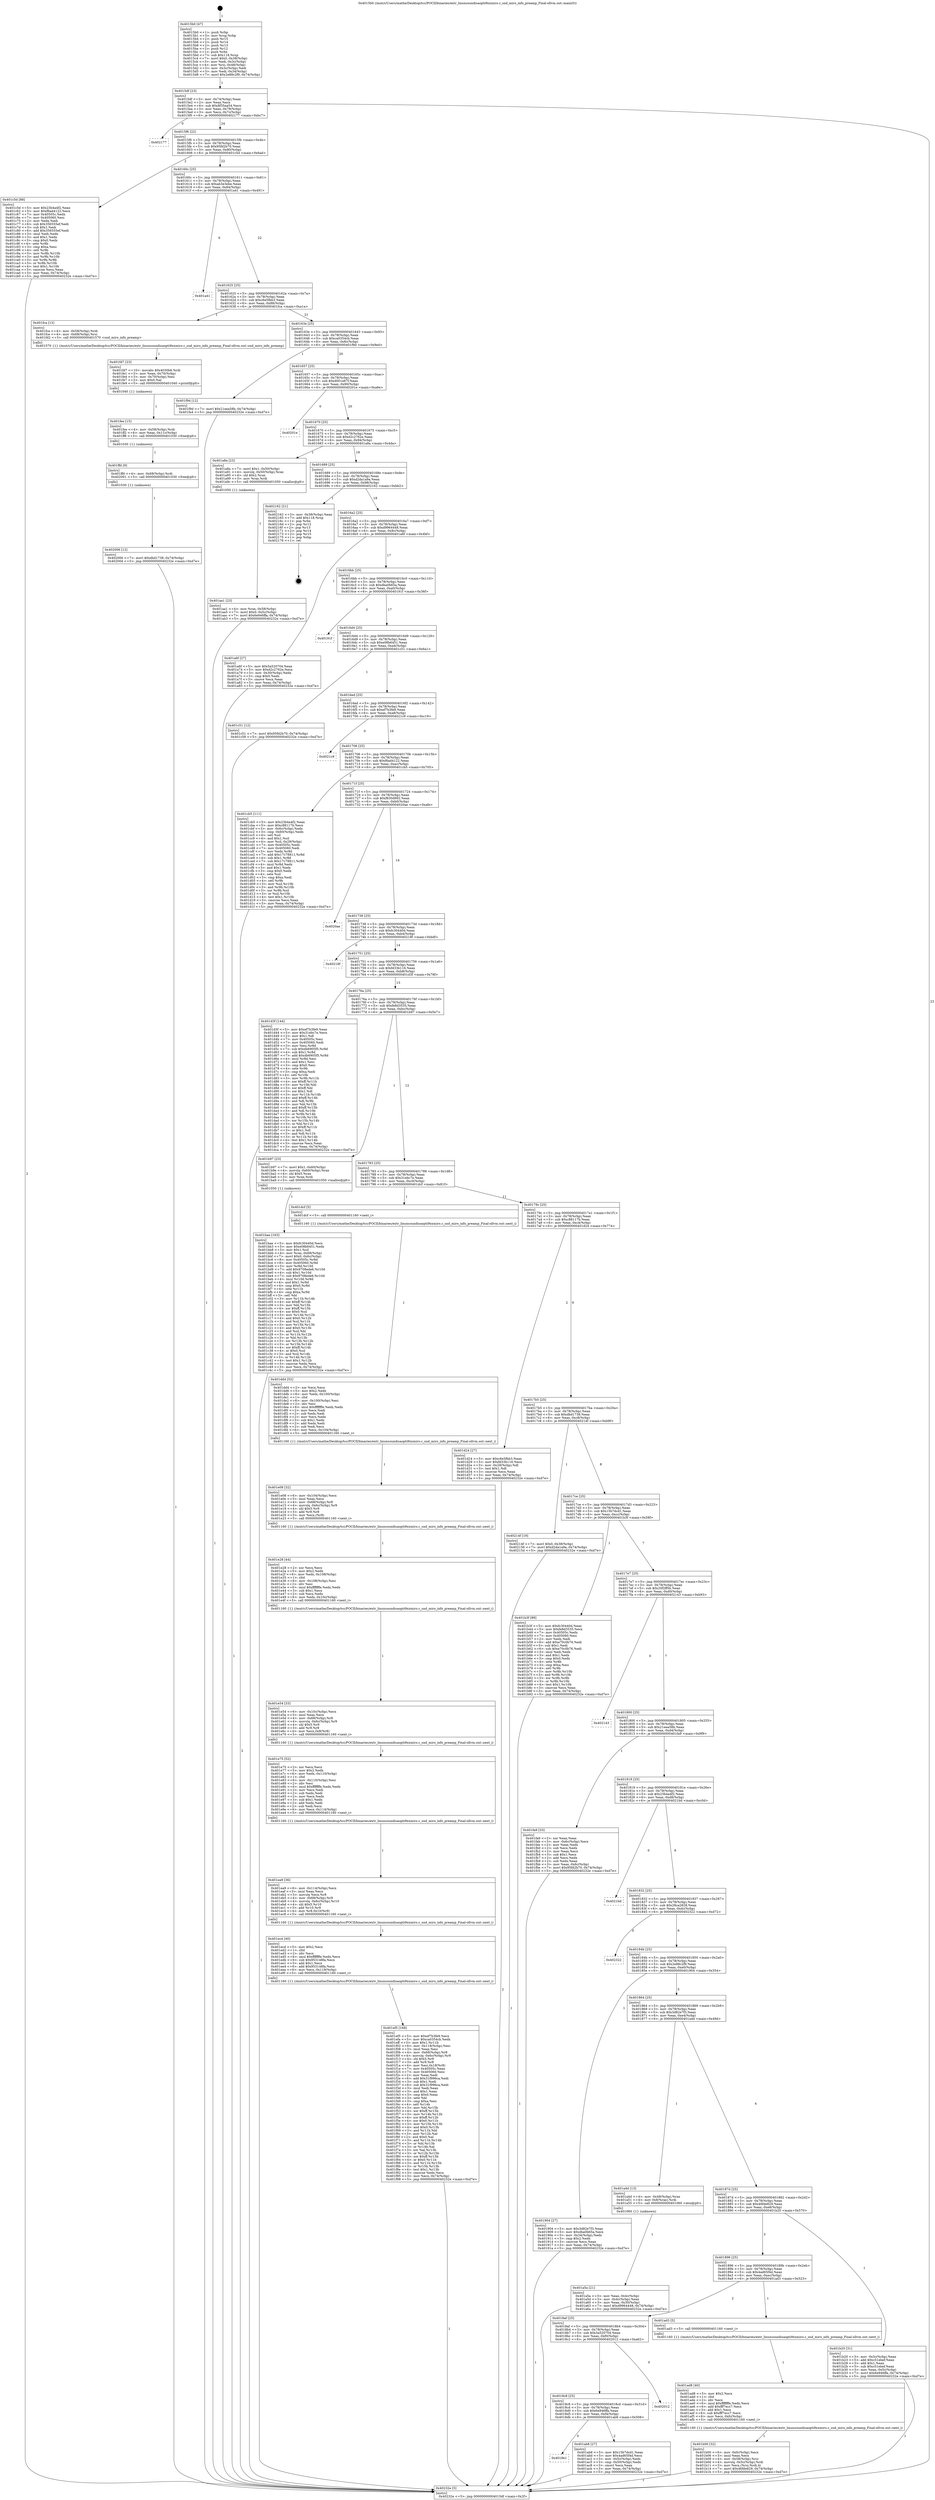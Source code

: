 digraph "0x4015b0" {
  label = "0x4015b0 (/mnt/c/Users/mathe/Desktop/tcc/POCII/binaries/extr_linuxsoundisaopti9xxmiro.c_snd_miro_info_preamp_Final-ollvm.out::main(0))"
  labelloc = "t"
  node[shape=record]

  Entry [label="",width=0.3,height=0.3,shape=circle,fillcolor=black,style=filled]
  "0x4015df" [label="{
     0x4015df [23]\l
     | [instrs]\l
     &nbsp;&nbsp;0x4015df \<+3\>: mov -0x74(%rbp),%eax\l
     &nbsp;&nbsp;0x4015e2 \<+2\>: mov %eax,%ecx\l
     &nbsp;&nbsp;0x4015e4 \<+6\>: sub $0x8f35aa54,%ecx\l
     &nbsp;&nbsp;0x4015ea \<+3\>: mov %eax,-0x78(%rbp)\l
     &nbsp;&nbsp;0x4015ed \<+3\>: mov %ecx,-0x7c(%rbp)\l
     &nbsp;&nbsp;0x4015f0 \<+6\>: je 0000000000402177 \<main+0xbc7\>\l
  }"]
  "0x402177" [label="{
     0x402177\l
  }", style=dashed]
  "0x4015f6" [label="{
     0x4015f6 [22]\l
     | [instrs]\l
     &nbsp;&nbsp;0x4015f6 \<+5\>: jmp 00000000004015fb \<main+0x4b\>\l
     &nbsp;&nbsp;0x4015fb \<+3\>: mov -0x78(%rbp),%eax\l
     &nbsp;&nbsp;0x4015fe \<+5\>: sub $0x95fd2b70,%eax\l
     &nbsp;&nbsp;0x401603 \<+3\>: mov %eax,-0x80(%rbp)\l
     &nbsp;&nbsp;0x401606 \<+6\>: je 0000000000401c5d \<main+0x6ad\>\l
  }"]
  Exit [label="",width=0.3,height=0.3,shape=circle,fillcolor=black,style=filled,peripheries=2]
  "0x401c5d" [label="{
     0x401c5d [88]\l
     | [instrs]\l
     &nbsp;&nbsp;0x401c5d \<+5\>: mov $0x23b4a4f2,%eax\l
     &nbsp;&nbsp;0x401c62 \<+5\>: mov $0xf6ad4122,%ecx\l
     &nbsp;&nbsp;0x401c67 \<+7\>: mov 0x40505c,%edx\l
     &nbsp;&nbsp;0x401c6e \<+7\>: mov 0x405060,%esi\l
     &nbsp;&nbsp;0x401c75 \<+2\>: mov %edx,%edi\l
     &nbsp;&nbsp;0x401c77 \<+6\>: sub $0x356555ef,%edi\l
     &nbsp;&nbsp;0x401c7d \<+3\>: sub $0x1,%edi\l
     &nbsp;&nbsp;0x401c80 \<+6\>: add $0x356555ef,%edi\l
     &nbsp;&nbsp;0x401c86 \<+3\>: imul %edi,%edx\l
     &nbsp;&nbsp;0x401c89 \<+3\>: and $0x1,%edx\l
     &nbsp;&nbsp;0x401c8c \<+3\>: cmp $0x0,%edx\l
     &nbsp;&nbsp;0x401c8f \<+4\>: sete %r8b\l
     &nbsp;&nbsp;0x401c93 \<+3\>: cmp $0xa,%esi\l
     &nbsp;&nbsp;0x401c96 \<+4\>: setl %r9b\l
     &nbsp;&nbsp;0x401c9a \<+3\>: mov %r8b,%r10b\l
     &nbsp;&nbsp;0x401c9d \<+3\>: and %r9b,%r10b\l
     &nbsp;&nbsp;0x401ca0 \<+3\>: xor %r9b,%r8b\l
     &nbsp;&nbsp;0x401ca3 \<+3\>: or %r8b,%r10b\l
     &nbsp;&nbsp;0x401ca6 \<+4\>: test $0x1,%r10b\l
     &nbsp;&nbsp;0x401caa \<+3\>: cmovne %ecx,%eax\l
     &nbsp;&nbsp;0x401cad \<+3\>: mov %eax,-0x74(%rbp)\l
     &nbsp;&nbsp;0x401cb0 \<+5\>: jmp 000000000040232e \<main+0xd7e\>\l
  }"]
  "0x40160c" [label="{
     0x40160c [25]\l
     | [instrs]\l
     &nbsp;&nbsp;0x40160c \<+5\>: jmp 0000000000401611 \<main+0x61\>\l
     &nbsp;&nbsp;0x401611 \<+3\>: mov -0x78(%rbp),%eax\l
     &nbsp;&nbsp;0x401614 \<+5\>: sub $0xab3e3ebe,%eax\l
     &nbsp;&nbsp;0x401619 \<+6\>: mov %eax,-0x84(%rbp)\l
     &nbsp;&nbsp;0x40161f \<+6\>: je 0000000000401a41 \<main+0x491\>\l
  }"]
  "0x402006" [label="{
     0x402006 [12]\l
     | [instrs]\l
     &nbsp;&nbsp;0x402006 \<+7\>: movl $0xdbd1738,-0x74(%rbp)\l
     &nbsp;&nbsp;0x40200d \<+5\>: jmp 000000000040232e \<main+0xd7e\>\l
  }"]
  "0x401a41" [label="{
     0x401a41\l
  }", style=dashed]
  "0x401625" [label="{
     0x401625 [25]\l
     | [instrs]\l
     &nbsp;&nbsp;0x401625 \<+5\>: jmp 000000000040162a \<main+0x7a\>\l
     &nbsp;&nbsp;0x40162a \<+3\>: mov -0x78(%rbp),%eax\l
     &nbsp;&nbsp;0x40162d \<+5\>: sub $0xc6e5fbb3,%eax\l
     &nbsp;&nbsp;0x401632 \<+6\>: mov %eax,-0x88(%rbp)\l
     &nbsp;&nbsp;0x401638 \<+6\>: je 0000000000401fca \<main+0xa1a\>\l
  }"]
  "0x401ffd" [label="{
     0x401ffd [9]\l
     | [instrs]\l
     &nbsp;&nbsp;0x401ffd \<+4\>: mov -0x68(%rbp),%rdi\l
     &nbsp;&nbsp;0x402001 \<+5\>: call 0000000000401030 \<free@plt\>\l
     | [calls]\l
     &nbsp;&nbsp;0x401030 \{1\} (unknown)\l
  }"]
  "0x401fca" [label="{
     0x401fca [13]\l
     | [instrs]\l
     &nbsp;&nbsp;0x401fca \<+4\>: mov -0x58(%rbp),%rdi\l
     &nbsp;&nbsp;0x401fce \<+4\>: mov -0x68(%rbp),%rsi\l
     &nbsp;&nbsp;0x401fd2 \<+5\>: call 0000000000401570 \<snd_miro_info_preamp\>\l
     | [calls]\l
     &nbsp;&nbsp;0x401570 \{1\} (/mnt/c/Users/mathe/Desktop/tcc/POCII/binaries/extr_linuxsoundisaopti9xxmiro.c_snd_miro_info_preamp_Final-ollvm.out::snd_miro_info_preamp)\l
  }"]
  "0x40163e" [label="{
     0x40163e [25]\l
     | [instrs]\l
     &nbsp;&nbsp;0x40163e \<+5\>: jmp 0000000000401643 \<main+0x93\>\l
     &nbsp;&nbsp;0x401643 \<+3\>: mov -0x78(%rbp),%eax\l
     &nbsp;&nbsp;0x401646 \<+5\>: sub $0xca0354cb,%eax\l
     &nbsp;&nbsp;0x40164b \<+6\>: mov %eax,-0x8c(%rbp)\l
     &nbsp;&nbsp;0x401651 \<+6\>: je 0000000000401f9d \<main+0x9ed\>\l
  }"]
  "0x401fee" [label="{
     0x401fee [15]\l
     | [instrs]\l
     &nbsp;&nbsp;0x401fee \<+4\>: mov -0x58(%rbp),%rdi\l
     &nbsp;&nbsp;0x401ff2 \<+6\>: mov %eax,-0x11c(%rbp)\l
     &nbsp;&nbsp;0x401ff8 \<+5\>: call 0000000000401030 \<free@plt\>\l
     | [calls]\l
     &nbsp;&nbsp;0x401030 \{1\} (unknown)\l
  }"]
  "0x401f9d" [label="{
     0x401f9d [12]\l
     | [instrs]\l
     &nbsp;&nbsp;0x401f9d \<+7\>: movl $0x21eea58b,-0x74(%rbp)\l
     &nbsp;&nbsp;0x401fa4 \<+5\>: jmp 000000000040232e \<main+0xd7e\>\l
  }"]
  "0x401657" [label="{
     0x401657 [25]\l
     | [instrs]\l
     &nbsp;&nbsp;0x401657 \<+5\>: jmp 000000000040165c \<main+0xac\>\l
     &nbsp;&nbsp;0x40165c \<+3\>: mov -0x78(%rbp),%eax\l
     &nbsp;&nbsp;0x40165f \<+5\>: sub $0xd001e67f,%eax\l
     &nbsp;&nbsp;0x401664 \<+6\>: mov %eax,-0x90(%rbp)\l
     &nbsp;&nbsp;0x40166a \<+6\>: je 000000000040201e \<main+0xa6e\>\l
  }"]
  "0x401fd7" [label="{
     0x401fd7 [23]\l
     | [instrs]\l
     &nbsp;&nbsp;0x401fd7 \<+10\>: movabs $0x4030b6,%rdi\l
     &nbsp;&nbsp;0x401fe1 \<+3\>: mov %eax,-0x70(%rbp)\l
     &nbsp;&nbsp;0x401fe4 \<+3\>: mov -0x70(%rbp),%esi\l
     &nbsp;&nbsp;0x401fe7 \<+2\>: mov $0x0,%al\l
     &nbsp;&nbsp;0x401fe9 \<+5\>: call 0000000000401040 \<printf@plt\>\l
     | [calls]\l
     &nbsp;&nbsp;0x401040 \{1\} (unknown)\l
  }"]
  "0x40201e" [label="{
     0x40201e\l
  }", style=dashed]
  "0x401670" [label="{
     0x401670 [25]\l
     | [instrs]\l
     &nbsp;&nbsp;0x401670 \<+5\>: jmp 0000000000401675 \<main+0xc5\>\l
     &nbsp;&nbsp;0x401675 \<+3\>: mov -0x78(%rbp),%eax\l
     &nbsp;&nbsp;0x401678 \<+5\>: sub $0xd2c2762e,%eax\l
     &nbsp;&nbsp;0x40167d \<+6\>: mov %eax,-0x94(%rbp)\l
     &nbsp;&nbsp;0x401683 \<+6\>: je 0000000000401a8a \<main+0x4da\>\l
  }"]
  "0x401ef5" [label="{
     0x401ef5 [168]\l
     | [instrs]\l
     &nbsp;&nbsp;0x401ef5 \<+5\>: mov $0xef7b3fe9,%ecx\l
     &nbsp;&nbsp;0x401efa \<+5\>: mov $0xca0354cb,%edx\l
     &nbsp;&nbsp;0x401eff \<+3\>: mov $0x1,%r11b\l
     &nbsp;&nbsp;0x401f02 \<+6\>: mov -0x118(%rbp),%esi\l
     &nbsp;&nbsp;0x401f08 \<+3\>: imul %eax,%esi\l
     &nbsp;&nbsp;0x401f0b \<+4\>: mov -0x68(%rbp),%r8\l
     &nbsp;&nbsp;0x401f0f \<+4\>: movslq -0x6c(%rbp),%r9\l
     &nbsp;&nbsp;0x401f13 \<+4\>: shl $0x5,%r9\l
     &nbsp;&nbsp;0x401f17 \<+3\>: add %r9,%r8\l
     &nbsp;&nbsp;0x401f1a \<+4\>: mov %esi,0x18(%r8)\l
     &nbsp;&nbsp;0x401f1e \<+7\>: mov 0x40505c,%eax\l
     &nbsp;&nbsp;0x401f25 \<+7\>: mov 0x405060,%esi\l
     &nbsp;&nbsp;0x401f2c \<+2\>: mov %eax,%edi\l
     &nbsp;&nbsp;0x401f2e \<+6\>: add $0x31f996ca,%edi\l
     &nbsp;&nbsp;0x401f34 \<+3\>: sub $0x1,%edi\l
     &nbsp;&nbsp;0x401f37 \<+6\>: sub $0x31f996ca,%edi\l
     &nbsp;&nbsp;0x401f3d \<+3\>: imul %edi,%eax\l
     &nbsp;&nbsp;0x401f40 \<+3\>: and $0x1,%eax\l
     &nbsp;&nbsp;0x401f43 \<+3\>: cmp $0x0,%eax\l
     &nbsp;&nbsp;0x401f46 \<+3\>: sete %bl\l
     &nbsp;&nbsp;0x401f49 \<+3\>: cmp $0xa,%esi\l
     &nbsp;&nbsp;0x401f4c \<+4\>: setl %r14b\l
     &nbsp;&nbsp;0x401f50 \<+3\>: mov %bl,%r15b\l
     &nbsp;&nbsp;0x401f53 \<+4\>: xor $0xff,%r15b\l
     &nbsp;&nbsp;0x401f57 \<+3\>: mov %r14b,%r12b\l
     &nbsp;&nbsp;0x401f5a \<+4\>: xor $0xff,%r12b\l
     &nbsp;&nbsp;0x401f5e \<+4\>: xor $0x0,%r11b\l
     &nbsp;&nbsp;0x401f62 \<+3\>: mov %r15b,%r13b\l
     &nbsp;&nbsp;0x401f65 \<+4\>: and $0x0,%r13b\l
     &nbsp;&nbsp;0x401f69 \<+3\>: and %r11b,%bl\l
     &nbsp;&nbsp;0x401f6c \<+3\>: mov %r12b,%al\l
     &nbsp;&nbsp;0x401f6f \<+2\>: and $0x0,%al\l
     &nbsp;&nbsp;0x401f71 \<+3\>: and %r11b,%r14b\l
     &nbsp;&nbsp;0x401f74 \<+3\>: or %bl,%r13b\l
     &nbsp;&nbsp;0x401f77 \<+3\>: or %r14b,%al\l
     &nbsp;&nbsp;0x401f7a \<+3\>: xor %al,%r13b\l
     &nbsp;&nbsp;0x401f7d \<+3\>: or %r12b,%r15b\l
     &nbsp;&nbsp;0x401f80 \<+4\>: xor $0xff,%r15b\l
     &nbsp;&nbsp;0x401f84 \<+4\>: or $0x0,%r11b\l
     &nbsp;&nbsp;0x401f88 \<+3\>: and %r11b,%r15b\l
     &nbsp;&nbsp;0x401f8b \<+3\>: or %r15b,%r13b\l
     &nbsp;&nbsp;0x401f8e \<+4\>: test $0x1,%r13b\l
     &nbsp;&nbsp;0x401f92 \<+3\>: cmovne %edx,%ecx\l
     &nbsp;&nbsp;0x401f95 \<+3\>: mov %ecx,-0x74(%rbp)\l
     &nbsp;&nbsp;0x401f98 \<+5\>: jmp 000000000040232e \<main+0xd7e\>\l
  }"]
  "0x401a8a" [label="{
     0x401a8a [23]\l
     | [instrs]\l
     &nbsp;&nbsp;0x401a8a \<+7\>: movl $0x1,-0x50(%rbp)\l
     &nbsp;&nbsp;0x401a91 \<+4\>: movslq -0x50(%rbp),%rax\l
     &nbsp;&nbsp;0x401a95 \<+4\>: shl $0x2,%rax\l
     &nbsp;&nbsp;0x401a99 \<+3\>: mov %rax,%rdi\l
     &nbsp;&nbsp;0x401a9c \<+5\>: call 0000000000401050 \<malloc@plt\>\l
     | [calls]\l
     &nbsp;&nbsp;0x401050 \{1\} (unknown)\l
  }"]
  "0x401689" [label="{
     0x401689 [25]\l
     | [instrs]\l
     &nbsp;&nbsp;0x401689 \<+5\>: jmp 000000000040168e \<main+0xde\>\l
     &nbsp;&nbsp;0x40168e \<+3\>: mov -0x78(%rbp),%eax\l
     &nbsp;&nbsp;0x401691 \<+5\>: sub $0xd2da1a9a,%eax\l
     &nbsp;&nbsp;0x401696 \<+6\>: mov %eax,-0x98(%rbp)\l
     &nbsp;&nbsp;0x40169c \<+6\>: je 0000000000402162 \<main+0xbb2\>\l
  }"]
  "0x401ecd" [label="{
     0x401ecd [40]\l
     | [instrs]\l
     &nbsp;&nbsp;0x401ecd \<+5\>: mov $0x2,%ecx\l
     &nbsp;&nbsp;0x401ed2 \<+1\>: cltd\l
     &nbsp;&nbsp;0x401ed3 \<+2\>: idiv %ecx\l
     &nbsp;&nbsp;0x401ed5 \<+6\>: imul $0xfffffffe,%edx,%ecx\l
     &nbsp;&nbsp;0x401edb \<+6\>: sub $0x953148fa,%ecx\l
     &nbsp;&nbsp;0x401ee1 \<+3\>: add $0x1,%ecx\l
     &nbsp;&nbsp;0x401ee4 \<+6\>: add $0x953148fa,%ecx\l
     &nbsp;&nbsp;0x401eea \<+6\>: mov %ecx,-0x118(%rbp)\l
     &nbsp;&nbsp;0x401ef0 \<+5\>: call 0000000000401160 \<next_i\>\l
     | [calls]\l
     &nbsp;&nbsp;0x401160 \{1\} (/mnt/c/Users/mathe/Desktop/tcc/POCII/binaries/extr_linuxsoundisaopti9xxmiro.c_snd_miro_info_preamp_Final-ollvm.out::next_i)\l
  }"]
  "0x402162" [label="{
     0x402162 [21]\l
     | [instrs]\l
     &nbsp;&nbsp;0x402162 \<+3\>: mov -0x38(%rbp),%eax\l
     &nbsp;&nbsp;0x402165 \<+7\>: add $0x118,%rsp\l
     &nbsp;&nbsp;0x40216c \<+1\>: pop %rbx\l
     &nbsp;&nbsp;0x40216d \<+2\>: pop %r12\l
     &nbsp;&nbsp;0x40216f \<+2\>: pop %r13\l
     &nbsp;&nbsp;0x402171 \<+2\>: pop %r14\l
     &nbsp;&nbsp;0x402173 \<+2\>: pop %r15\l
     &nbsp;&nbsp;0x402175 \<+1\>: pop %rbp\l
     &nbsp;&nbsp;0x402176 \<+1\>: ret\l
  }"]
  "0x4016a2" [label="{
     0x4016a2 [25]\l
     | [instrs]\l
     &nbsp;&nbsp;0x4016a2 \<+5\>: jmp 00000000004016a7 \<main+0xf7\>\l
     &nbsp;&nbsp;0x4016a7 \<+3\>: mov -0x78(%rbp),%eax\l
     &nbsp;&nbsp;0x4016aa \<+5\>: sub $0xd9964448,%eax\l
     &nbsp;&nbsp;0x4016af \<+6\>: mov %eax,-0x9c(%rbp)\l
     &nbsp;&nbsp;0x4016b5 \<+6\>: je 0000000000401a6f \<main+0x4bf\>\l
  }"]
  "0x401ea9" [label="{
     0x401ea9 [36]\l
     | [instrs]\l
     &nbsp;&nbsp;0x401ea9 \<+6\>: mov -0x114(%rbp),%ecx\l
     &nbsp;&nbsp;0x401eaf \<+3\>: imul %eax,%ecx\l
     &nbsp;&nbsp;0x401eb2 \<+3\>: movslq %ecx,%r8\l
     &nbsp;&nbsp;0x401eb5 \<+4\>: mov -0x68(%rbp),%r9\l
     &nbsp;&nbsp;0x401eb9 \<+4\>: movslq -0x6c(%rbp),%r10\l
     &nbsp;&nbsp;0x401ebd \<+4\>: shl $0x5,%r10\l
     &nbsp;&nbsp;0x401ec1 \<+3\>: add %r10,%r9\l
     &nbsp;&nbsp;0x401ec4 \<+4\>: mov %r8,0x10(%r9)\l
     &nbsp;&nbsp;0x401ec8 \<+5\>: call 0000000000401160 \<next_i\>\l
     | [calls]\l
     &nbsp;&nbsp;0x401160 \{1\} (/mnt/c/Users/mathe/Desktop/tcc/POCII/binaries/extr_linuxsoundisaopti9xxmiro.c_snd_miro_info_preamp_Final-ollvm.out::next_i)\l
  }"]
  "0x401a6f" [label="{
     0x401a6f [27]\l
     | [instrs]\l
     &nbsp;&nbsp;0x401a6f \<+5\>: mov $0x5a520704,%eax\l
     &nbsp;&nbsp;0x401a74 \<+5\>: mov $0xd2c2762e,%ecx\l
     &nbsp;&nbsp;0x401a79 \<+3\>: mov -0x30(%rbp),%edx\l
     &nbsp;&nbsp;0x401a7c \<+3\>: cmp $0x0,%edx\l
     &nbsp;&nbsp;0x401a7f \<+3\>: cmove %ecx,%eax\l
     &nbsp;&nbsp;0x401a82 \<+3\>: mov %eax,-0x74(%rbp)\l
     &nbsp;&nbsp;0x401a85 \<+5\>: jmp 000000000040232e \<main+0xd7e\>\l
  }"]
  "0x4016bb" [label="{
     0x4016bb [25]\l
     | [instrs]\l
     &nbsp;&nbsp;0x4016bb \<+5\>: jmp 00000000004016c0 \<main+0x110\>\l
     &nbsp;&nbsp;0x4016c0 \<+3\>: mov -0x78(%rbp),%eax\l
     &nbsp;&nbsp;0x4016c3 \<+5\>: sub $0xdba0b65a,%eax\l
     &nbsp;&nbsp;0x4016c8 \<+6\>: mov %eax,-0xa0(%rbp)\l
     &nbsp;&nbsp;0x4016ce \<+6\>: je 000000000040191f \<main+0x36f\>\l
  }"]
  "0x401e75" [label="{
     0x401e75 [52]\l
     | [instrs]\l
     &nbsp;&nbsp;0x401e75 \<+2\>: xor %ecx,%ecx\l
     &nbsp;&nbsp;0x401e77 \<+5\>: mov $0x2,%edx\l
     &nbsp;&nbsp;0x401e7c \<+6\>: mov %edx,-0x110(%rbp)\l
     &nbsp;&nbsp;0x401e82 \<+1\>: cltd\l
     &nbsp;&nbsp;0x401e83 \<+6\>: mov -0x110(%rbp),%esi\l
     &nbsp;&nbsp;0x401e89 \<+2\>: idiv %esi\l
     &nbsp;&nbsp;0x401e8b \<+6\>: imul $0xfffffffe,%edx,%edx\l
     &nbsp;&nbsp;0x401e91 \<+2\>: mov %ecx,%edi\l
     &nbsp;&nbsp;0x401e93 \<+2\>: sub %edx,%edi\l
     &nbsp;&nbsp;0x401e95 \<+2\>: mov %ecx,%edx\l
     &nbsp;&nbsp;0x401e97 \<+3\>: sub $0x1,%edx\l
     &nbsp;&nbsp;0x401e9a \<+2\>: add %edx,%edi\l
     &nbsp;&nbsp;0x401e9c \<+2\>: sub %edi,%ecx\l
     &nbsp;&nbsp;0x401e9e \<+6\>: mov %ecx,-0x114(%rbp)\l
     &nbsp;&nbsp;0x401ea4 \<+5\>: call 0000000000401160 \<next_i\>\l
     | [calls]\l
     &nbsp;&nbsp;0x401160 \{1\} (/mnt/c/Users/mathe/Desktop/tcc/POCII/binaries/extr_linuxsoundisaopti9xxmiro.c_snd_miro_info_preamp_Final-ollvm.out::next_i)\l
  }"]
  "0x40191f" [label="{
     0x40191f\l
  }", style=dashed]
  "0x4016d4" [label="{
     0x4016d4 [25]\l
     | [instrs]\l
     &nbsp;&nbsp;0x4016d4 \<+5\>: jmp 00000000004016d9 \<main+0x129\>\l
     &nbsp;&nbsp;0x4016d9 \<+3\>: mov -0x78(%rbp),%eax\l
     &nbsp;&nbsp;0x4016dc \<+5\>: sub $0xe08b6451,%eax\l
     &nbsp;&nbsp;0x4016e1 \<+6\>: mov %eax,-0xa4(%rbp)\l
     &nbsp;&nbsp;0x4016e7 \<+6\>: je 0000000000401c51 \<main+0x6a1\>\l
  }"]
  "0x401e54" [label="{
     0x401e54 [33]\l
     | [instrs]\l
     &nbsp;&nbsp;0x401e54 \<+6\>: mov -0x10c(%rbp),%ecx\l
     &nbsp;&nbsp;0x401e5a \<+3\>: imul %eax,%ecx\l
     &nbsp;&nbsp;0x401e5d \<+4\>: mov -0x68(%rbp),%r8\l
     &nbsp;&nbsp;0x401e61 \<+4\>: movslq -0x6c(%rbp),%r9\l
     &nbsp;&nbsp;0x401e65 \<+4\>: shl $0x5,%r9\l
     &nbsp;&nbsp;0x401e69 \<+3\>: add %r9,%r8\l
     &nbsp;&nbsp;0x401e6c \<+4\>: mov %ecx,0x8(%r8)\l
     &nbsp;&nbsp;0x401e70 \<+5\>: call 0000000000401160 \<next_i\>\l
     | [calls]\l
     &nbsp;&nbsp;0x401160 \{1\} (/mnt/c/Users/mathe/Desktop/tcc/POCII/binaries/extr_linuxsoundisaopti9xxmiro.c_snd_miro_info_preamp_Final-ollvm.out::next_i)\l
  }"]
  "0x401c51" [label="{
     0x401c51 [12]\l
     | [instrs]\l
     &nbsp;&nbsp;0x401c51 \<+7\>: movl $0x95fd2b70,-0x74(%rbp)\l
     &nbsp;&nbsp;0x401c58 \<+5\>: jmp 000000000040232e \<main+0xd7e\>\l
  }"]
  "0x4016ed" [label="{
     0x4016ed [25]\l
     | [instrs]\l
     &nbsp;&nbsp;0x4016ed \<+5\>: jmp 00000000004016f2 \<main+0x142\>\l
     &nbsp;&nbsp;0x4016f2 \<+3\>: mov -0x78(%rbp),%eax\l
     &nbsp;&nbsp;0x4016f5 \<+5\>: sub $0xef7b3fe9,%eax\l
     &nbsp;&nbsp;0x4016fa \<+6\>: mov %eax,-0xa8(%rbp)\l
     &nbsp;&nbsp;0x401700 \<+6\>: je 00000000004021c9 \<main+0xc19\>\l
  }"]
  "0x401e28" [label="{
     0x401e28 [44]\l
     | [instrs]\l
     &nbsp;&nbsp;0x401e28 \<+2\>: xor %ecx,%ecx\l
     &nbsp;&nbsp;0x401e2a \<+5\>: mov $0x2,%edx\l
     &nbsp;&nbsp;0x401e2f \<+6\>: mov %edx,-0x108(%rbp)\l
     &nbsp;&nbsp;0x401e35 \<+1\>: cltd\l
     &nbsp;&nbsp;0x401e36 \<+6\>: mov -0x108(%rbp),%esi\l
     &nbsp;&nbsp;0x401e3c \<+2\>: idiv %esi\l
     &nbsp;&nbsp;0x401e3e \<+6\>: imul $0xfffffffe,%edx,%edx\l
     &nbsp;&nbsp;0x401e44 \<+3\>: sub $0x1,%ecx\l
     &nbsp;&nbsp;0x401e47 \<+2\>: sub %ecx,%edx\l
     &nbsp;&nbsp;0x401e49 \<+6\>: mov %edx,-0x10c(%rbp)\l
     &nbsp;&nbsp;0x401e4f \<+5\>: call 0000000000401160 \<next_i\>\l
     | [calls]\l
     &nbsp;&nbsp;0x401160 \{1\} (/mnt/c/Users/mathe/Desktop/tcc/POCII/binaries/extr_linuxsoundisaopti9xxmiro.c_snd_miro_info_preamp_Final-ollvm.out::next_i)\l
  }"]
  "0x4021c9" [label="{
     0x4021c9\l
  }", style=dashed]
  "0x401706" [label="{
     0x401706 [25]\l
     | [instrs]\l
     &nbsp;&nbsp;0x401706 \<+5\>: jmp 000000000040170b \<main+0x15b\>\l
     &nbsp;&nbsp;0x40170b \<+3\>: mov -0x78(%rbp),%eax\l
     &nbsp;&nbsp;0x40170e \<+5\>: sub $0xf6ad4122,%eax\l
     &nbsp;&nbsp;0x401713 \<+6\>: mov %eax,-0xac(%rbp)\l
     &nbsp;&nbsp;0x401719 \<+6\>: je 0000000000401cb5 \<main+0x705\>\l
  }"]
  "0x401e08" [label="{
     0x401e08 [32]\l
     | [instrs]\l
     &nbsp;&nbsp;0x401e08 \<+6\>: mov -0x104(%rbp),%ecx\l
     &nbsp;&nbsp;0x401e0e \<+3\>: imul %eax,%ecx\l
     &nbsp;&nbsp;0x401e11 \<+4\>: mov -0x68(%rbp),%r8\l
     &nbsp;&nbsp;0x401e15 \<+4\>: movslq -0x6c(%rbp),%r9\l
     &nbsp;&nbsp;0x401e19 \<+4\>: shl $0x5,%r9\l
     &nbsp;&nbsp;0x401e1d \<+3\>: add %r9,%r8\l
     &nbsp;&nbsp;0x401e20 \<+3\>: mov %ecx,(%r8)\l
     &nbsp;&nbsp;0x401e23 \<+5\>: call 0000000000401160 \<next_i\>\l
     | [calls]\l
     &nbsp;&nbsp;0x401160 \{1\} (/mnt/c/Users/mathe/Desktop/tcc/POCII/binaries/extr_linuxsoundisaopti9xxmiro.c_snd_miro_info_preamp_Final-ollvm.out::next_i)\l
  }"]
  "0x401cb5" [label="{
     0x401cb5 [111]\l
     | [instrs]\l
     &nbsp;&nbsp;0x401cb5 \<+5\>: mov $0x23b4a4f2,%eax\l
     &nbsp;&nbsp;0x401cba \<+5\>: mov $0xc88117b,%ecx\l
     &nbsp;&nbsp;0x401cbf \<+3\>: mov -0x6c(%rbp),%edx\l
     &nbsp;&nbsp;0x401cc2 \<+3\>: cmp -0x60(%rbp),%edx\l
     &nbsp;&nbsp;0x401cc5 \<+4\>: setl %sil\l
     &nbsp;&nbsp;0x401cc9 \<+4\>: and $0x1,%sil\l
     &nbsp;&nbsp;0x401ccd \<+4\>: mov %sil,-0x29(%rbp)\l
     &nbsp;&nbsp;0x401cd1 \<+7\>: mov 0x40505c,%edx\l
     &nbsp;&nbsp;0x401cd8 \<+7\>: mov 0x405060,%edi\l
     &nbsp;&nbsp;0x401cdf \<+3\>: mov %edx,%r8d\l
     &nbsp;&nbsp;0x401ce2 \<+7\>: add $0x17c78811,%r8d\l
     &nbsp;&nbsp;0x401ce9 \<+4\>: sub $0x1,%r8d\l
     &nbsp;&nbsp;0x401ced \<+7\>: sub $0x17c78811,%r8d\l
     &nbsp;&nbsp;0x401cf4 \<+4\>: imul %r8d,%edx\l
     &nbsp;&nbsp;0x401cf8 \<+3\>: and $0x1,%edx\l
     &nbsp;&nbsp;0x401cfb \<+3\>: cmp $0x0,%edx\l
     &nbsp;&nbsp;0x401cfe \<+4\>: sete %sil\l
     &nbsp;&nbsp;0x401d02 \<+3\>: cmp $0xa,%edi\l
     &nbsp;&nbsp;0x401d05 \<+4\>: setl %r9b\l
     &nbsp;&nbsp;0x401d09 \<+3\>: mov %sil,%r10b\l
     &nbsp;&nbsp;0x401d0c \<+3\>: and %r9b,%r10b\l
     &nbsp;&nbsp;0x401d0f \<+3\>: xor %r9b,%sil\l
     &nbsp;&nbsp;0x401d12 \<+3\>: or %sil,%r10b\l
     &nbsp;&nbsp;0x401d15 \<+4\>: test $0x1,%r10b\l
     &nbsp;&nbsp;0x401d19 \<+3\>: cmovne %ecx,%eax\l
     &nbsp;&nbsp;0x401d1c \<+3\>: mov %eax,-0x74(%rbp)\l
     &nbsp;&nbsp;0x401d1f \<+5\>: jmp 000000000040232e \<main+0xd7e\>\l
  }"]
  "0x40171f" [label="{
     0x40171f [25]\l
     | [instrs]\l
     &nbsp;&nbsp;0x40171f \<+5\>: jmp 0000000000401724 \<main+0x174\>\l
     &nbsp;&nbsp;0x401724 \<+3\>: mov -0x78(%rbp),%eax\l
     &nbsp;&nbsp;0x401727 \<+5\>: sub $0xf830d992,%eax\l
     &nbsp;&nbsp;0x40172c \<+6\>: mov %eax,-0xb0(%rbp)\l
     &nbsp;&nbsp;0x401732 \<+6\>: je 00000000004020ae \<main+0xafe\>\l
  }"]
  "0x401dd4" [label="{
     0x401dd4 [52]\l
     | [instrs]\l
     &nbsp;&nbsp;0x401dd4 \<+2\>: xor %ecx,%ecx\l
     &nbsp;&nbsp;0x401dd6 \<+5\>: mov $0x2,%edx\l
     &nbsp;&nbsp;0x401ddb \<+6\>: mov %edx,-0x100(%rbp)\l
     &nbsp;&nbsp;0x401de1 \<+1\>: cltd\l
     &nbsp;&nbsp;0x401de2 \<+6\>: mov -0x100(%rbp),%esi\l
     &nbsp;&nbsp;0x401de8 \<+2\>: idiv %esi\l
     &nbsp;&nbsp;0x401dea \<+6\>: imul $0xfffffffe,%edx,%edx\l
     &nbsp;&nbsp;0x401df0 \<+2\>: mov %ecx,%edi\l
     &nbsp;&nbsp;0x401df2 \<+2\>: sub %edx,%edi\l
     &nbsp;&nbsp;0x401df4 \<+2\>: mov %ecx,%edx\l
     &nbsp;&nbsp;0x401df6 \<+3\>: sub $0x1,%edx\l
     &nbsp;&nbsp;0x401df9 \<+2\>: add %edx,%edi\l
     &nbsp;&nbsp;0x401dfb \<+2\>: sub %edi,%ecx\l
     &nbsp;&nbsp;0x401dfd \<+6\>: mov %ecx,-0x104(%rbp)\l
     &nbsp;&nbsp;0x401e03 \<+5\>: call 0000000000401160 \<next_i\>\l
     | [calls]\l
     &nbsp;&nbsp;0x401160 \{1\} (/mnt/c/Users/mathe/Desktop/tcc/POCII/binaries/extr_linuxsoundisaopti9xxmiro.c_snd_miro_info_preamp_Final-ollvm.out::next_i)\l
  }"]
  "0x4020ae" [label="{
     0x4020ae\l
  }", style=dashed]
  "0x401738" [label="{
     0x401738 [25]\l
     | [instrs]\l
     &nbsp;&nbsp;0x401738 \<+5\>: jmp 000000000040173d \<main+0x18d\>\l
     &nbsp;&nbsp;0x40173d \<+3\>: mov -0x78(%rbp),%eax\l
     &nbsp;&nbsp;0x401740 \<+5\>: sub $0xfc30440d,%eax\l
     &nbsp;&nbsp;0x401745 \<+6\>: mov %eax,-0xb4(%rbp)\l
     &nbsp;&nbsp;0x40174b \<+6\>: je 000000000040218f \<main+0xbdf\>\l
  }"]
  "0x401bae" [label="{
     0x401bae [163]\l
     | [instrs]\l
     &nbsp;&nbsp;0x401bae \<+5\>: mov $0xfc30440d,%ecx\l
     &nbsp;&nbsp;0x401bb3 \<+5\>: mov $0xe08b6451,%edx\l
     &nbsp;&nbsp;0x401bb8 \<+3\>: mov $0x1,%sil\l
     &nbsp;&nbsp;0x401bbb \<+4\>: mov %rax,-0x68(%rbp)\l
     &nbsp;&nbsp;0x401bbf \<+7\>: movl $0x0,-0x6c(%rbp)\l
     &nbsp;&nbsp;0x401bc6 \<+8\>: mov 0x40505c,%r8d\l
     &nbsp;&nbsp;0x401bce \<+8\>: mov 0x405060,%r9d\l
     &nbsp;&nbsp;0x401bd6 \<+3\>: mov %r8d,%r10d\l
     &nbsp;&nbsp;0x401bd9 \<+7\>: add $0x9708ede6,%r10d\l
     &nbsp;&nbsp;0x401be0 \<+4\>: sub $0x1,%r10d\l
     &nbsp;&nbsp;0x401be4 \<+7\>: sub $0x9708ede6,%r10d\l
     &nbsp;&nbsp;0x401beb \<+4\>: imul %r10d,%r8d\l
     &nbsp;&nbsp;0x401bef \<+4\>: and $0x1,%r8d\l
     &nbsp;&nbsp;0x401bf3 \<+4\>: cmp $0x0,%r8d\l
     &nbsp;&nbsp;0x401bf7 \<+4\>: sete %r11b\l
     &nbsp;&nbsp;0x401bfb \<+4\>: cmp $0xa,%r9d\l
     &nbsp;&nbsp;0x401bff \<+3\>: setl %bl\l
     &nbsp;&nbsp;0x401c02 \<+3\>: mov %r11b,%r14b\l
     &nbsp;&nbsp;0x401c05 \<+4\>: xor $0xff,%r14b\l
     &nbsp;&nbsp;0x401c09 \<+3\>: mov %bl,%r15b\l
     &nbsp;&nbsp;0x401c0c \<+4\>: xor $0xff,%r15b\l
     &nbsp;&nbsp;0x401c10 \<+4\>: xor $0x0,%sil\l
     &nbsp;&nbsp;0x401c14 \<+3\>: mov %r14b,%r12b\l
     &nbsp;&nbsp;0x401c17 \<+4\>: and $0x0,%r12b\l
     &nbsp;&nbsp;0x401c1b \<+3\>: and %sil,%r11b\l
     &nbsp;&nbsp;0x401c1e \<+3\>: mov %r15b,%r13b\l
     &nbsp;&nbsp;0x401c21 \<+4\>: and $0x0,%r13b\l
     &nbsp;&nbsp;0x401c25 \<+3\>: and %sil,%bl\l
     &nbsp;&nbsp;0x401c28 \<+3\>: or %r11b,%r12b\l
     &nbsp;&nbsp;0x401c2b \<+3\>: or %bl,%r13b\l
     &nbsp;&nbsp;0x401c2e \<+3\>: xor %r13b,%r12b\l
     &nbsp;&nbsp;0x401c31 \<+3\>: or %r15b,%r14b\l
     &nbsp;&nbsp;0x401c34 \<+4\>: xor $0xff,%r14b\l
     &nbsp;&nbsp;0x401c38 \<+4\>: or $0x0,%sil\l
     &nbsp;&nbsp;0x401c3c \<+3\>: and %sil,%r14b\l
     &nbsp;&nbsp;0x401c3f \<+3\>: or %r14b,%r12b\l
     &nbsp;&nbsp;0x401c42 \<+4\>: test $0x1,%r12b\l
     &nbsp;&nbsp;0x401c46 \<+3\>: cmovne %edx,%ecx\l
     &nbsp;&nbsp;0x401c49 \<+3\>: mov %ecx,-0x74(%rbp)\l
     &nbsp;&nbsp;0x401c4c \<+5\>: jmp 000000000040232e \<main+0xd7e\>\l
  }"]
  "0x40218f" [label="{
     0x40218f\l
  }", style=dashed]
  "0x401751" [label="{
     0x401751 [25]\l
     | [instrs]\l
     &nbsp;&nbsp;0x401751 \<+5\>: jmp 0000000000401756 \<main+0x1a6\>\l
     &nbsp;&nbsp;0x401756 \<+3\>: mov -0x78(%rbp),%eax\l
     &nbsp;&nbsp;0x401759 \<+5\>: sub $0xfd33b116,%eax\l
     &nbsp;&nbsp;0x40175e \<+6\>: mov %eax,-0xb8(%rbp)\l
     &nbsp;&nbsp;0x401764 \<+6\>: je 0000000000401d3f \<main+0x78f\>\l
  }"]
  "0x401b00" [label="{
     0x401b00 [32]\l
     | [instrs]\l
     &nbsp;&nbsp;0x401b00 \<+6\>: mov -0xfc(%rbp),%ecx\l
     &nbsp;&nbsp;0x401b06 \<+3\>: imul %eax,%ecx\l
     &nbsp;&nbsp;0x401b09 \<+4\>: mov -0x58(%rbp),%rsi\l
     &nbsp;&nbsp;0x401b0d \<+4\>: movslq -0x5c(%rbp),%rdi\l
     &nbsp;&nbsp;0x401b11 \<+3\>: mov %ecx,(%rsi,%rdi,4)\l
     &nbsp;&nbsp;0x401b14 \<+7\>: movl $0x46fde829,-0x74(%rbp)\l
     &nbsp;&nbsp;0x401b1b \<+5\>: jmp 000000000040232e \<main+0xd7e\>\l
  }"]
  "0x401d3f" [label="{
     0x401d3f [144]\l
     | [instrs]\l
     &nbsp;&nbsp;0x401d3f \<+5\>: mov $0xef7b3fe9,%eax\l
     &nbsp;&nbsp;0x401d44 \<+5\>: mov $0x31ebc7e,%ecx\l
     &nbsp;&nbsp;0x401d49 \<+2\>: mov $0x1,%dl\l
     &nbsp;&nbsp;0x401d4b \<+7\>: mov 0x40505c,%esi\l
     &nbsp;&nbsp;0x401d52 \<+7\>: mov 0x405060,%edi\l
     &nbsp;&nbsp;0x401d59 \<+3\>: mov %esi,%r8d\l
     &nbsp;&nbsp;0x401d5c \<+7\>: sub $0xdb6905f5,%r8d\l
     &nbsp;&nbsp;0x401d63 \<+4\>: sub $0x1,%r8d\l
     &nbsp;&nbsp;0x401d67 \<+7\>: add $0xdb6905f5,%r8d\l
     &nbsp;&nbsp;0x401d6e \<+4\>: imul %r8d,%esi\l
     &nbsp;&nbsp;0x401d72 \<+3\>: and $0x1,%esi\l
     &nbsp;&nbsp;0x401d75 \<+3\>: cmp $0x0,%esi\l
     &nbsp;&nbsp;0x401d78 \<+4\>: sete %r9b\l
     &nbsp;&nbsp;0x401d7c \<+3\>: cmp $0xa,%edi\l
     &nbsp;&nbsp;0x401d7f \<+4\>: setl %r10b\l
     &nbsp;&nbsp;0x401d83 \<+3\>: mov %r9b,%r11b\l
     &nbsp;&nbsp;0x401d86 \<+4\>: xor $0xff,%r11b\l
     &nbsp;&nbsp;0x401d8a \<+3\>: mov %r10b,%bl\l
     &nbsp;&nbsp;0x401d8d \<+3\>: xor $0xff,%bl\l
     &nbsp;&nbsp;0x401d90 \<+3\>: xor $0x1,%dl\l
     &nbsp;&nbsp;0x401d93 \<+3\>: mov %r11b,%r14b\l
     &nbsp;&nbsp;0x401d96 \<+4\>: and $0xff,%r14b\l
     &nbsp;&nbsp;0x401d9a \<+3\>: and %dl,%r9b\l
     &nbsp;&nbsp;0x401d9d \<+3\>: mov %bl,%r15b\l
     &nbsp;&nbsp;0x401da0 \<+4\>: and $0xff,%r15b\l
     &nbsp;&nbsp;0x401da4 \<+3\>: and %dl,%r10b\l
     &nbsp;&nbsp;0x401da7 \<+3\>: or %r9b,%r14b\l
     &nbsp;&nbsp;0x401daa \<+3\>: or %r10b,%r15b\l
     &nbsp;&nbsp;0x401dad \<+3\>: xor %r15b,%r14b\l
     &nbsp;&nbsp;0x401db0 \<+3\>: or %bl,%r11b\l
     &nbsp;&nbsp;0x401db3 \<+4\>: xor $0xff,%r11b\l
     &nbsp;&nbsp;0x401db7 \<+3\>: or $0x1,%dl\l
     &nbsp;&nbsp;0x401dba \<+3\>: and %dl,%r11b\l
     &nbsp;&nbsp;0x401dbd \<+3\>: or %r11b,%r14b\l
     &nbsp;&nbsp;0x401dc0 \<+4\>: test $0x1,%r14b\l
     &nbsp;&nbsp;0x401dc4 \<+3\>: cmovne %ecx,%eax\l
     &nbsp;&nbsp;0x401dc7 \<+3\>: mov %eax,-0x74(%rbp)\l
     &nbsp;&nbsp;0x401dca \<+5\>: jmp 000000000040232e \<main+0xd7e\>\l
  }"]
  "0x40176a" [label="{
     0x40176a [25]\l
     | [instrs]\l
     &nbsp;&nbsp;0x40176a \<+5\>: jmp 000000000040176f \<main+0x1bf\>\l
     &nbsp;&nbsp;0x40176f \<+3\>: mov -0x78(%rbp),%eax\l
     &nbsp;&nbsp;0x401772 \<+5\>: sub $0xfe8d3535,%eax\l
     &nbsp;&nbsp;0x401777 \<+6\>: mov %eax,-0xbc(%rbp)\l
     &nbsp;&nbsp;0x40177d \<+6\>: je 0000000000401b97 \<main+0x5e7\>\l
  }"]
  "0x401ad8" [label="{
     0x401ad8 [40]\l
     | [instrs]\l
     &nbsp;&nbsp;0x401ad8 \<+5\>: mov $0x2,%ecx\l
     &nbsp;&nbsp;0x401add \<+1\>: cltd\l
     &nbsp;&nbsp;0x401ade \<+2\>: idiv %ecx\l
     &nbsp;&nbsp;0x401ae0 \<+6\>: imul $0xfffffffe,%edx,%ecx\l
     &nbsp;&nbsp;0x401ae6 \<+6\>: add $0xfff7ecc7,%ecx\l
     &nbsp;&nbsp;0x401aec \<+3\>: add $0x1,%ecx\l
     &nbsp;&nbsp;0x401aef \<+6\>: sub $0xfff7ecc7,%ecx\l
     &nbsp;&nbsp;0x401af5 \<+6\>: mov %ecx,-0xfc(%rbp)\l
     &nbsp;&nbsp;0x401afb \<+5\>: call 0000000000401160 \<next_i\>\l
     | [calls]\l
     &nbsp;&nbsp;0x401160 \{1\} (/mnt/c/Users/mathe/Desktop/tcc/POCII/binaries/extr_linuxsoundisaopti9xxmiro.c_snd_miro_info_preamp_Final-ollvm.out::next_i)\l
  }"]
  "0x401b97" [label="{
     0x401b97 [23]\l
     | [instrs]\l
     &nbsp;&nbsp;0x401b97 \<+7\>: movl $0x1,-0x60(%rbp)\l
     &nbsp;&nbsp;0x401b9e \<+4\>: movslq -0x60(%rbp),%rax\l
     &nbsp;&nbsp;0x401ba2 \<+4\>: shl $0x5,%rax\l
     &nbsp;&nbsp;0x401ba6 \<+3\>: mov %rax,%rdi\l
     &nbsp;&nbsp;0x401ba9 \<+5\>: call 0000000000401050 \<malloc@plt\>\l
     | [calls]\l
     &nbsp;&nbsp;0x401050 \{1\} (unknown)\l
  }"]
  "0x401783" [label="{
     0x401783 [25]\l
     | [instrs]\l
     &nbsp;&nbsp;0x401783 \<+5\>: jmp 0000000000401788 \<main+0x1d8\>\l
     &nbsp;&nbsp;0x401788 \<+3\>: mov -0x78(%rbp),%eax\l
     &nbsp;&nbsp;0x40178b \<+5\>: sub $0x31ebc7e,%eax\l
     &nbsp;&nbsp;0x401790 \<+6\>: mov %eax,-0xc0(%rbp)\l
     &nbsp;&nbsp;0x401796 \<+6\>: je 0000000000401dcf \<main+0x81f\>\l
  }"]
  "0x4018e1" [label="{
     0x4018e1\l
  }", style=dashed]
  "0x401dcf" [label="{
     0x401dcf [5]\l
     | [instrs]\l
     &nbsp;&nbsp;0x401dcf \<+5\>: call 0000000000401160 \<next_i\>\l
     | [calls]\l
     &nbsp;&nbsp;0x401160 \{1\} (/mnt/c/Users/mathe/Desktop/tcc/POCII/binaries/extr_linuxsoundisaopti9xxmiro.c_snd_miro_info_preamp_Final-ollvm.out::next_i)\l
  }"]
  "0x40179c" [label="{
     0x40179c [25]\l
     | [instrs]\l
     &nbsp;&nbsp;0x40179c \<+5\>: jmp 00000000004017a1 \<main+0x1f1\>\l
     &nbsp;&nbsp;0x4017a1 \<+3\>: mov -0x78(%rbp),%eax\l
     &nbsp;&nbsp;0x4017a4 \<+5\>: sub $0xc88117b,%eax\l
     &nbsp;&nbsp;0x4017a9 \<+6\>: mov %eax,-0xc4(%rbp)\l
     &nbsp;&nbsp;0x4017af \<+6\>: je 0000000000401d24 \<main+0x774\>\l
  }"]
  "0x401ab8" [label="{
     0x401ab8 [27]\l
     | [instrs]\l
     &nbsp;&nbsp;0x401ab8 \<+5\>: mov $0x15b7dcd1,%eax\l
     &nbsp;&nbsp;0x401abd \<+5\>: mov $0x4ad65f4d,%ecx\l
     &nbsp;&nbsp;0x401ac2 \<+3\>: mov -0x5c(%rbp),%edx\l
     &nbsp;&nbsp;0x401ac5 \<+3\>: cmp -0x50(%rbp),%edx\l
     &nbsp;&nbsp;0x401ac8 \<+3\>: cmovl %ecx,%eax\l
     &nbsp;&nbsp;0x401acb \<+3\>: mov %eax,-0x74(%rbp)\l
     &nbsp;&nbsp;0x401ace \<+5\>: jmp 000000000040232e \<main+0xd7e\>\l
  }"]
  "0x401d24" [label="{
     0x401d24 [27]\l
     | [instrs]\l
     &nbsp;&nbsp;0x401d24 \<+5\>: mov $0xc6e5fbb3,%eax\l
     &nbsp;&nbsp;0x401d29 \<+5\>: mov $0xfd33b116,%ecx\l
     &nbsp;&nbsp;0x401d2e \<+3\>: mov -0x29(%rbp),%dl\l
     &nbsp;&nbsp;0x401d31 \<+3\>: test $0x1,%dl\l
     &nbsp;&nbsp;0x401d34 \<+3\>: cmovne %ecx,%eax\l
     &nbsp;&nbsp;0x401d37 \<+3\>: mov %eax,-0x74(%rbp)\l
     &nbsp;&nbsp;0x401d3a \<+5\>: jmp 000000000040232e \<main+0xd7e\>\l
  }"]
  "0x4017b5" [label="{
     0x4017b5 [25]\l
     | [instrs]\l
     &nbsp;&nbsp;0x4017b5 \<+5\>: jmp 00000000004017ba \<main+0x20a\>\l
     &nbsp;&nbsp;0x4017ba \<+3\>: mov -0x78(%rbp),%eax\l
     &nbsp;&nbsp;0x4017bd \<+5\>: sub $0xdbd1738,%eax\l
     &nbsp;&nbsp;0x4017c2 \<+6\>: mov %eax,-0xc8(%rbp)\l
     &nbsp;&nbsp;0x4017c8 \<+6\>: je 000000000040214f \<main+0xb9f\>\l
  }"]
  "0x4018c8" [label="{
     0x4018c8 [25]\l
     | [instrs]\l
     &nbsp;&nbsp;0x4018c8 \<+5\>: jmp 00000000004018cd \<main+0x31d\>\l
     &nbsp;&nbsp;0x4018cd \<+3\>: mov -0x78(%rbp),%eax\l
     &nbsp;&nbsp;0x4018d0 \<+5\>: sub $0x6e946ffa,%eax\l
     &nbsp;&nbsp;0x4018d5 \<+6\>: mov %eax,-0xf4(%rbp)\l
     &nbsp;&nbsp;0x4018db \<+6\>: je 0000000000401ab8 \<main+0x508\>\l
  }"]
  "0x40214f" [label="{
     0x40214f [19]\l
     | [instrs]\l
     &nbsp;&nbsp;0x40214f \<+7\>: movl $0x0,-0x38(%rbp)\l
     &nbsp;&nbsp;0x402156 \<+7\>: movl $0xd2da1a9a,-0x74(%rbp)\l
     &nbsp;&nbsp;0x40215d \<+5\>: jmp 000000000040232e \<main+0xd7e\>\l
  }"]
  "0x4017ce" [label="{
     0x4017ce [25]\l
     | [instrs]\l
     &nbsp;&nbsp;0x4017ce \<+5\>: jmp 00000000004017d3 \<main+0x223\>\l
     &nbsp;&nbsp;0x4017d3 \<+3\>: mov -0x78(%rbp),%eax\l
     &nbsp;&nbsp;0x4017d6 \<+5\>: sub $0x15b7dcd1,%eax\l
     &nbsp;&nbsp;0x4017db \<+6\>: mov %eax,-0xcc(%rbp)\l
     &nbsp;&nbsp;0x4017e1 \<+6\>: je 0000000000401b3f \<main+0x58f\>\l
  }"]
  "0x402012" [label="{
     0x402012\l
  }", style=dashed]
  "0x401b3f" [label="{
     0x401b3f [88]\l
     | [instrs]\l
     &nbsp;&nbsp;0x401b3f \<+5\>: mov $0xfc30440d,%eax\l
     &nbsp;&nbsp;0x401b44 \<+5\>: mov $0xfe8d3535,%ecx\l
     &nbsp;&nbsp;0x401b49 \<+7\>: mov 0x40505c,%edx\l
     &nbsp;&nbsp;0x401b50 \<+7\>: mov 0x405060,%esi\l
     &nbsp;&nbsp;0x401b57 \<+2\>: mov %edx,%edi\l
     &nbsp;&nbsp;0x401b59 \<+6\>: add $0xe70c0b76,%edi\l
     &nbsp;&nbsp;0x401b5f \<+3\>: sub $0x1,%edi\l
     &nbsp;&nbsp;0x401b62 \<+6\>: sub $0xe70c0b76,%edi\l
     &nbsp;&nbsp;0x401b68 \<+3\>: imul %edi,%edx\l
     &nbsp;&nbsp;0x401b6b \<+3\>: and $0x1,%edx\l
     &nbsp;&nbsp;0x401b6e \<+3\>: cmp $0x0,%edx\l
     &nbsp;&nbsp;0x401b71 \<+4\>: sete %r8b\l
     &nbsp;&nbsp;0x401b75 \<+3\>: cmp $0xa,%esi\l
     &nbsp;&nbsp;0x401b78 \<+4\>: setl %r9b\l
     &nbsp;&nbsp;0x401b7c \<+3\>: mov %r8b,%r10b\l
     &nbsp;&nbsp;0x401b7f \<+3\>: and %r9b,%r10b\l
     &nbsp;&nbsp;0x401b82 \<+3\>: xor %r9b,%r8b\l
     &nbsp;&nbsp;0x401b85 \<+3\>: or %r8b,%r10b\l
     &nbsp;&nbsp;0x401b88 \<+4\>: test $0x1,%r10b\l
     &nbsp;&nbsp;0x401b8c \<+3\>: cmovne %ecx,%eax\l
     &nbsp;&nbsp;0x401b8f \<+3\>: mov %eax,-0x74(%rbp)\l
     &nbsp;&nbsp;0x401b92 \<+5\>: jmp 000000000040232e \<main+0xd7e\>\l
  }"]
  "0x4017e7" [label="{
     0x4017e7 [25]\l
     | [instrs]\l
     &nbsp;&nbsp;0x4017e7 \<+5\>: jmp 00000000004017ec \<main+0x23c\>\l
     &nbsp;&nbsp;0x4017ec \<+3\>: mov -0x78(%rbp),%eax\l
     &nbsp;&nbsp;0x4017ef \<+5\>: sub $0x20f2ff5b,%eax\l
     &nbsp;&nbsp;0x4017f4 \<+6\>: mov %eax,-0xd0(%rbp)\l
     &nbsp;&nbsp;0x4017fa \<+6\>: je 0000000000402143 \<main+0xb93\>\l
  }"]
  "0x4018af" [label="{
     0x4018af [25]\l
     | [instrs]\l
     &nbsp;&nbsp;0x4018af \<+5\>: jmp 00000000004018b4 \<main+0x304\>\l
     &nbsp;&nbsp;0x4018b4 \<+3\>: mov -0x78(%rbp),%eax\l
     &nbsp;&nbsp;0x4018b7 \<+5\>: sub $0x5a520704,%eax\l
     &nbsp;&nbsp;0x4018bc \<+6\>: mov %eax,-0xf0(%rbp)\l
     &nbsp;&nbsp;0x4018c2 \<+6\>: je 0000000000402012 \<main+0xa62\>\l
  }"]
  "0x402143" [label="{
     0x402143\l
  }", style=dashed]
  "0x401800" [label="{
     0x401800 [25]\l
     | [instrs]\l
     &nbsp;&nbsp;0x401800 \<+5\>: jmp 0000000000401805 \<main+0x255\>\l
     &nbsp;&nbsp;0x401805 \<+3\>: mov -0x78(%rbp),%eax\l
     &nbsp;&nbsp;0x401808 \<+5\>: sub $0x21eea58b,%eax\l
     &nbsp;&nbsp;0x40180d \<+6\>: mov %eax,-0xd4(%rbp)\l
     &nbsp;&nbsp;0x401813 \<+6\>: je 0000000000401fa9 \<main+0x9f9\>\l
  }"]
  "0x401ad3" [label="{
     0x401ad3 [5]\l
     | [instrs]\l
     &nbsp;&nbsp;0x401ad3 \<+5\>: call 0000000000401160 \<next_i\>\l
     | [calls]\l
     &nbsp;&nbsp;0x401160 \{1\} (/mnt/c/Users/mathe/Desktop/tcc/POCII/binaries/extr_linuxsoundisaopti9xxmiro.c_snd_miro_info_preamp_Final-ollvm.out::next_i)\l
  }"]
  "0x401fa9" [label="{
     0x401fa9 [33]\l
     | [instrs]\l
     &nbsp;&nbsp;0x401fa9 \<+2\>: xor %eax,%eax\l
     &nbsp;&nbsp;0x401fab \<+3\>: mov -0x6c(%rbp),%ecx\l
     &nbsp;&nbsp;0x401fae \<+2\>: mov %eax,%edx\l
     &nbsp;&nbsp;0x401fb0 \<+2\>: sub %ecx,%edx\l
     &nbsp;&nbsp;0x401fb2 \<+2\>: mov %eax,%ecx\l
     &nbsp;&nbsp;0x401fb4 \<+3\>: sub $0x1,%ecx\l
     &nbsp;&nbsp;0x401fb7 \<+2\>: add %ecx,%edx\l
     &nbsp;&nbsp;0x401fb9 \<+2\>: sub %edx,%eax\l
     &nbsp;&nbsp;0x401fbb \<+3\>: mov %eax,-0x6c(%rbp)\l
     &nbsp;&nbsp;0x401fbe \<+7\>: movl $0x95fd2b70,-0x74(%rbp)\l
     &nbsp;&nbsp;0x401fc5 \<+5\>: jmp 000000000040232e \<main+0xd7e\>\l
  }"]
  "0x401819" [label="{
     0x401819 [25]\l
     | [instrs]\l
     &nbsp;&nbsp;0x401819 \<+5\>: jmp 000000000040181e \<main+0x26e\>\l
     &nbsp;&nbsp;0x40181e \<+3\>: mov -0x78(%rbp),%eax\l
     &nbsp;&nbsp;0x401821 \<+5\>: sub $0x23b4a4f2,%eax\l
     &nbsp;&nbsp;0x401826 \<+6\>: mov %eax,-0xd8(%rbp)\l
     &nbsp;&nbsp;0x40182c \<+6\>: je 00000000004021bd \<main+0xc0d\>\l
  }"]
  "0x401896" [label="{
     0x401896 [25]\l
     | [instrs]\l
     &nbsp;&nbsp;0x401896 \<+5\>: jmp 000000000040189b \<main+0x2eb\>\l
     &nbsp;&nbsp;0x40189b \<+3\>: mov -0x78(%rbp),%eax\l
     &nbsp;&nbsp;0x40189e \<+5\>: sub $0x4ad65f4d,%eax\l
     &nbsp;&nbsp;0x4018a3 \<+6\>: mov %eax,-0xec(%rbp)\l
     &nbsp;&nbsp;0x4018a9 \<+6\>: je 0000000000401ad3 \<main+0x523\>\l
  }"]
  "0x4021bd" [label="{
     0x4021bd\l
  }", style=dashed]
  "0x401832" [label="{
     0x401832 [25]\l
     | [instrs]\l
     &nbsp;&nbsp;0x401832 \<+5\>: jmp 0000000000401837 \<main+0x287\>\l
     &nbsp;&nbsp;0x401837 \<+3\>: mov -0x78(%rbp),%eax\l
     &nbsp;&nbsp;0x40183a \<+5\>: sub $0x28ca2828,%eax\l
     &nbsp;&nbsp;0x40183f \<+6\>: mov %eax,-0xdc(%rbp)\l
     &nbsp;&nbsp;0x401845 \<+6\>: je 0000000000402322 \<main+0xd72\>\l
  }"]
  "0x401b20" [label="{
     0x401b20 [31]\l
     | [instrs]\l
     &nbsp;&nbsp;0x401b20 \<+3\>: mov -0x5c(%rbp),%eax\l
     &nbsp;&nbsp;0x401b23 \<+5\>: add $0xc51ebef,%eax\l
     &nbsp;&nbsp;0x401b28 \<+3\>: add $0x1,%eax\l
     &nbsp;&nbsp;0x401b2b \<+5\>: sub $0xc51ebef,%eax\l
     &nbsp;&nbsp;0x401b30 \<+3\>: mov %eax,-0x5c(%rbp)\l
     &nbsp;&nbsp;0x401b33 \<+7\>: movl $0x6e946ffa,-0x74(%rbp)\l
     &nbsp;&nbsp;0x401b3a \<+5\>: jmp 000000000040232e \<main+0xd7e\>\l
  }"]
  "0x402322" [label="{
     0x402322\l
  }", style=dashed]
  "0x40184b" [label="{
     0x40184b [25]\l
     | [instrs]\l
     &nbsp;&nbsp;0x40184b \<+5\>: jmp 0000000000401850 \<main+0x2a0\>\l
     &nbsp;&nbsp;0x401850 \<+3\>: mov -0x78(%rbp),%eax\l
     &nbsp;&nbsp;0x401853 \<+5\>: sub $0x2e88c2f9,%eax\l
     &nbsp;&nbsp;0x401858 \<+6\>: mov %eax,-0xe0(%rbp)\l
     &nbsp;&nbsp;0x40185e \<+6\>: je 0000000000401904 \<main+0x354\>\l
  }"]
  "0x401aa1" [label="{
     0x401aa1 [23]\l
     | [instrs]\l
     &nbsp;&nbsp;0x401aa1 \<+4\>: mov %rax,-0x58(%rbp)\l
     &nbsp;&nbsp;0x401aa5 \<+7\>: movl $0x0,-0x5c(%rbp)\l
     &nbsp;&nbsp;0x401aac \<+7\>: movl $0x6e946ffa,-0x74(%rbp)\l
     &nbsp;&nbsp;0x401ab3 \<+5\>: jmp 000000000040232e \<main+0xd7e\>\l
  }"]
  "0x401904" [label="{
     0x401904 [27]\l
     | [instrs]\l
     &nbsp;&nbsp;0x401904 \<+5\>: mov $0x3d82e7f3,%eax\l
     &nbsp;&nbsp;0x401909 \<+5\>: mov $0xdba0b65a,%ecx\l
     &nbsp;&nbsp;0x40190e \<+3\>: mov -0x34(%rbp),%edx\l
     &nbsp;&nbsp;0x401911 \<+3\>: cmp $0x2,%edx\l
     &nbsp;&nbsp;0x401914 \<+3\>: cmovne %ecx,%eax\l
     &nbsp;&nbsp;0x401917 \<+3\>: mov %eax,-0x74(%rbp)\l
     &nbsp;&nbsp;0x40191a \<+5\>: jmp 000000000040232e \<main+0xd7e\>\l
  }"]
  "0x401864" [label="{
     0x401864 [25]\l
     | [instrs]\l
     &nbsp;&nbsp;0x401864 \<+5\>: jmp 0000000000401869 \<main+0x2b9\>\l
     &nbsp;&nbsp;0x401869 \<+3\>: mov -0x78(%rbp),%eax\l
     &nbsp;&nbsp;0x40186c \<+5\>: sub $0x3d82e7f3,%eax\l
     &nbsp;&nbsp;0x401871 \<+6\>: mov %eax,-0xe4(%rbp)\l
     &nbsp;&nbsp;0x401877 \<+6\>: je 0000000000401a4d \<main+0x49d\>\l
  }"]
  "0x40232e" [label="{
     0x40232e [5]\l
     | [instrs]\l
     &nbsp;&nbsp;0x40232e \<+5\>: jmp 00000000004015df \<main+0x2f\>\l
  }"]
  "0x4015b0" [label="{
     0x4015b0 [47]\l
     | [instrs]\l
     &nbsp;&nbsp;0x4015b0 \<+1\>: push %rbp\l
     &nbsp;&nbsp;0x4015b1 \<+3\>: mov %rsp,%rbp\l
     &nbsp;&nbsp;0x4015b4 \<+2\>: push %r15\l
     &nbsp;&nbsp;0x4015b6 \<+2\>: push %r14\l
     &nbsp;&nbsp;0x4015b8 \<+2\>: push %r13\l
     &nbsp;&nbsp;0x4015ba \<+2\>: push %r12\l
     &nbsp;&nbsp;0x4015bc \<+1\>: push %rbx\l
     &nbsp;&nbsp;0x4015bd \<+7\>: sub $0x118,%rsp\l
     &nbsp;&nbsp;0x4015c4 \<+7\>: movl $0x0,-0x38(%rbp)\l
     &nbsp;&nbsp;0x4015cb \<+3\>: mov %edi,-0x3c(%rbp)\l
     &nbsp;&nbsp;0x4015ce \<+4\>: mov %rsi,-0x48(%rbp)\l
     &nbsp;&nbsp;0x4015d2 \<+3\>: mov -0x3c(%rbp),%edi\l
     &nbsp;&nbsp;0x4015d5 \<+3\>: mov %edi,-0x34(%rbp)\l
     &nbsp;&nbsp;0x4015d8 \<+7\>: movl $0x2e88c2f9,-0x74(%rbp)\l
  }"]
  "0x401a5a" [label="{
     0x401a5a [21]\l
     | [instrs]\l
     &nbsp;&nbsp;0x401a5a \<+3\>: mov %eax,-0x4c(%rbp)\l
     &nbsp;&nbsp;0x401a5d \<+3\>: mov -0x4c(%rbp),%eax\l
     &nbsp;&nbsp;0x401a60 \<+3\>: mov %eax,-0x30(%rbp)\l
     &nbsp;&nbsp;0x401a63 \<+7\>: movl $0xd9964448,-0x74(%rbp)\l
     &nbsp;&nbsp;0x401a6a \<+5\>: jmp 000000000040232e \<main+0xd7e\>\l
  }"]
  "0x401a4d" [label="{
     0x401a4d [13]\l
     | [instrs]\l
     &nbsp;&nbsp;0x401a4d \<+4\>: mov -0x48(%rbp),%rax\l
     &nbsp;&nbsp;0x401a51 \<+4\>: mov 0x8(%rax),%rdi\l
     &nbsp;&nbsp;0x401a55 \<+5\>: call 0000000000401060 \<atoi@plt\>\l
     | [calls]\l
     &nbsp;&nbsp;0x401060 \{1\} (unknown)\l
  }"]
  "0x40187d" [label="{
     0x40187d [25]\l
     | [instrs]\l
     &nbsp;&nbsp;0x40187d \<+5\>: jmp 0000000000401882 \<main+0x2d2\>\l
     &nbsp;&nbsp;0x401882 \<+3\>: mov -0x78(%rbp),%eax\l
     &nbsp;&nbsp;0x401885 \<+5\>: sub $0x46fde829,%eax\l
     &nbsp;&nbsp;0x40188a \<+6\>: mov %eax,-0xe8(%rbp)\l
     &nbsp;&nbsp;0x401890 \<+6\>: je 0000000000401b20 \<main+0x570\>\l
  }"]
  Entry -> "0x4015b0" [label=" 1"]
  "0x4015df" -> "0x402177" [label=" 0"]
  "0x4015df" -> "0x4015f6" [label=" 24"]
  "0x402162" -> Exit [label=" 1"]
  "0x4015f6" -> "0x401c5d" [label=" 2"]
  "0x4015f6" -> "0x40160c" [label=" 22"]
  "0x40214f" -> "0x40232e" [label=" 1"]
  "0x40160c" -> "0x401a41" [label=" 0"]
  "0x40160c" -> "0x401625" [label=" 22"]
  "0x402006" -> "0x40232e" [label=" 1"]
  "0x401625" -> "0x401fca" [label=" 1"]
  "0x401625" -> "0x40163e" [label=" 21"]
  "0x401ffd" -> "0x402006" [label=" 1"]
  "0x40163e" -> "0x401f9d" [label=" 1"]
  "0x40163e" -> "0x401657" [label=" 20"]
  "0x401fee" -> "0x401ffd" [label=" 1"]
  "0x401657" -> "0x40201e" [label=" 0"]
  "0x401657" -> "0x401670" [label=" 20"]
  "0x401fd7" -> "0x401fee" [label=" 1"]
  "0x401670" -> "0x401a8a" [label=" 1"]
  "0x401670" -> "0x401689" [label=" 19"]
  "0x401fca" -> "0x401fd7" [label=" 1"]
  "0x401689" -> "0x402162" [label=" 1"]
  "0x401689" -> "0x4016a2" [label=" 18"]
  "0x401fa9" -> "0x40232e" [label=" 1"]
  "0x4016a2" -> "0x401a6f" [label=" 1"]
  "0x4016a2" -> "0x4016bb" [label=" 17"]
  "0x401f9d" -> "0x40232e" [label=" 1"]
  "0x4016bb" -> "0x40191f" [label=" 0"]
  "0x4016bb" -> "0x4016d4" [label=" 17"]
  "0x401ef5" -> "0x40232e" [label=" 1"]
  "0x4016d4" -> "0x401c51" [label=" 1"]
  "0x4016d4" -> "0x4016ed" [label=" 16"]
  "0x401ecd" -> "0x401ef5" [label=" 1"]
  "0x4016ed" -> "0x4021c9" [label=" 0"]
  "0x4016ed" -> "0x401706" [label=" 16"]
  "0x401ea9" -> "0x401ecd" [label=" 1"]
  "0x401706" -> "0x401cb5" [label=" 2"]
  "0x401706" -> "0x40171f" [label=" 14"]
  "0x401e75" -> "0x401ea9" [label=" 1"]
  "0x40171f" -> "0x4020ae" [label=" 0"]
  "0x40171f" -> "0x401738" [label=" 14"]
  "0x401e54" -> "0x401e75" [label=" 1"]
  "0x401738" -> "0x40218f" [label=" 0"]
  "0x401738" -> "0x401751" [label=" 14"]
  "0x401e28" -> "0x401e54" [label=" 1"]
  "0x401751" -> "0x401d3f" [label=" 1"]
  "0x401751" -> "0x40176a" [label=" 13"]
  "0x401e08" -> "0x401e28" [label=" 1"]
  "0x40176a" -> "0x401b97" [label=" 1"]
  "0x40176a" -> "0x401783" [label=" 12"]
  "0x401dd4" -> "0x401e08" [label=" 1"]
  "0x401783" -> "0x401dcf" [label=" 1"]
  "0x401783" -> "0x40179c" [label=" 11"]
  "0x401dcf" -> "0x401dd4" [label=" 1"]
  "0x40179c" -> "0x401d24" [label=" 2"]
  "0x40179c" -> "0x4017b5" [label=" 9"]
  "0x401d3f" -> "0x40232e" [label=" 1"]
  "0x4017b5" -> "0x40214f" [label=" 1"]
  "0x4017b5" -> "0x4017ce" [label=" 8"]
  "0x401cb5" -> "0x40232e" [label=" 2"]
  "0x4017ce" -> "0x401b3f" [label=" 1"]
  "0x4017ce" -> "0x4017e7" [label=" 7"]
  "0x401c5d" -> "0x40232e" [label=" 2"]
  "0x4017e7" -> "0x402143" [label=" 0"]
  "0x4017e7" -> "0x401800" [label=" 7"]
  "0x401bae" -> "0x40232e" [label=" 1"]
  "0x401800" -> "0x401fa9" [label=" 1"]
  "0x401800" -> "0x401819" [label=" 6"]
  "0x401b97" -> "0x401bae" [label=" 1"]
  "0x401819" -> "0x4021bd" [label=" 0"]
  "0x401819" -> "0x401832" [label=" 6"]
  "0x401b20" -> "0x40232e" [label=" 1"]
  "0x401832" -> "0x402322" [label=" 0"]
  "0x401832" -> "0x40184b" [label=" 6"]
  "0x401b00" -> "0x40232e" [label=" 1"]
  "0x40184b" -> "0x401904" [label=" 1"]
  "0x40184b" -> "0x401864" [label=" 5"]
  "0x401904" -> "0x40232e" [label=" 1"]
  "0x4015b0" -> "0x4015df" [label=" 1"]
  "0x40232e" -> "0x4015df" [label=" 23"]
  "0x401ad3" -> "0x401ad8" [label=" 1"]
  "0x401864" -> "0x401a4d" [label=" 1"]
  "0x401864" -> "0x40187d" [label=" 4"]
  "0x401a4d" -> "0x401a5a" [label=" 1"]
  "0x401a5a" -> "0x40232e" [label=" 1"]
  "0x401a6f" -> "0x40232e" [label=" 1"]
  "0x401a8a" -> "0x401aa1" [label=" 1"]
  "0x401aa1" -> "0x40232e" [label=" 1"]
  "0x401ad8" -> "0x401b00" [label=" 1"]
  "0x40187d" -> "0x401b20" [label=" 1"]
  "0x40187d" -> "0x401896" [label=" 3"]
  "0x401b3f" -> "0x40232e" [label=" 1"]
  "0x401896" -> "0x401ad3" [label=" 1"]
  "0x401896" -> "0x4018af" [label=" 2"]
  "0x401c51" -> "0x40232e" [label=" 1"]
  "0x4018af" -> "0x402012" [label=" 0"]
  "0x4018af" -> "0x4018c8" [label=" 2"]
  "0x401d24" -> "0x40232e" [label=" 2"]
  "0x4018c8" -> "0x401ab8" [label=" 2"]
  "0x4018c8" -> "0x4018e1" [label=" 0"]
  "0x401ab8" -> "0x40232e" [label=" 2"]
}
